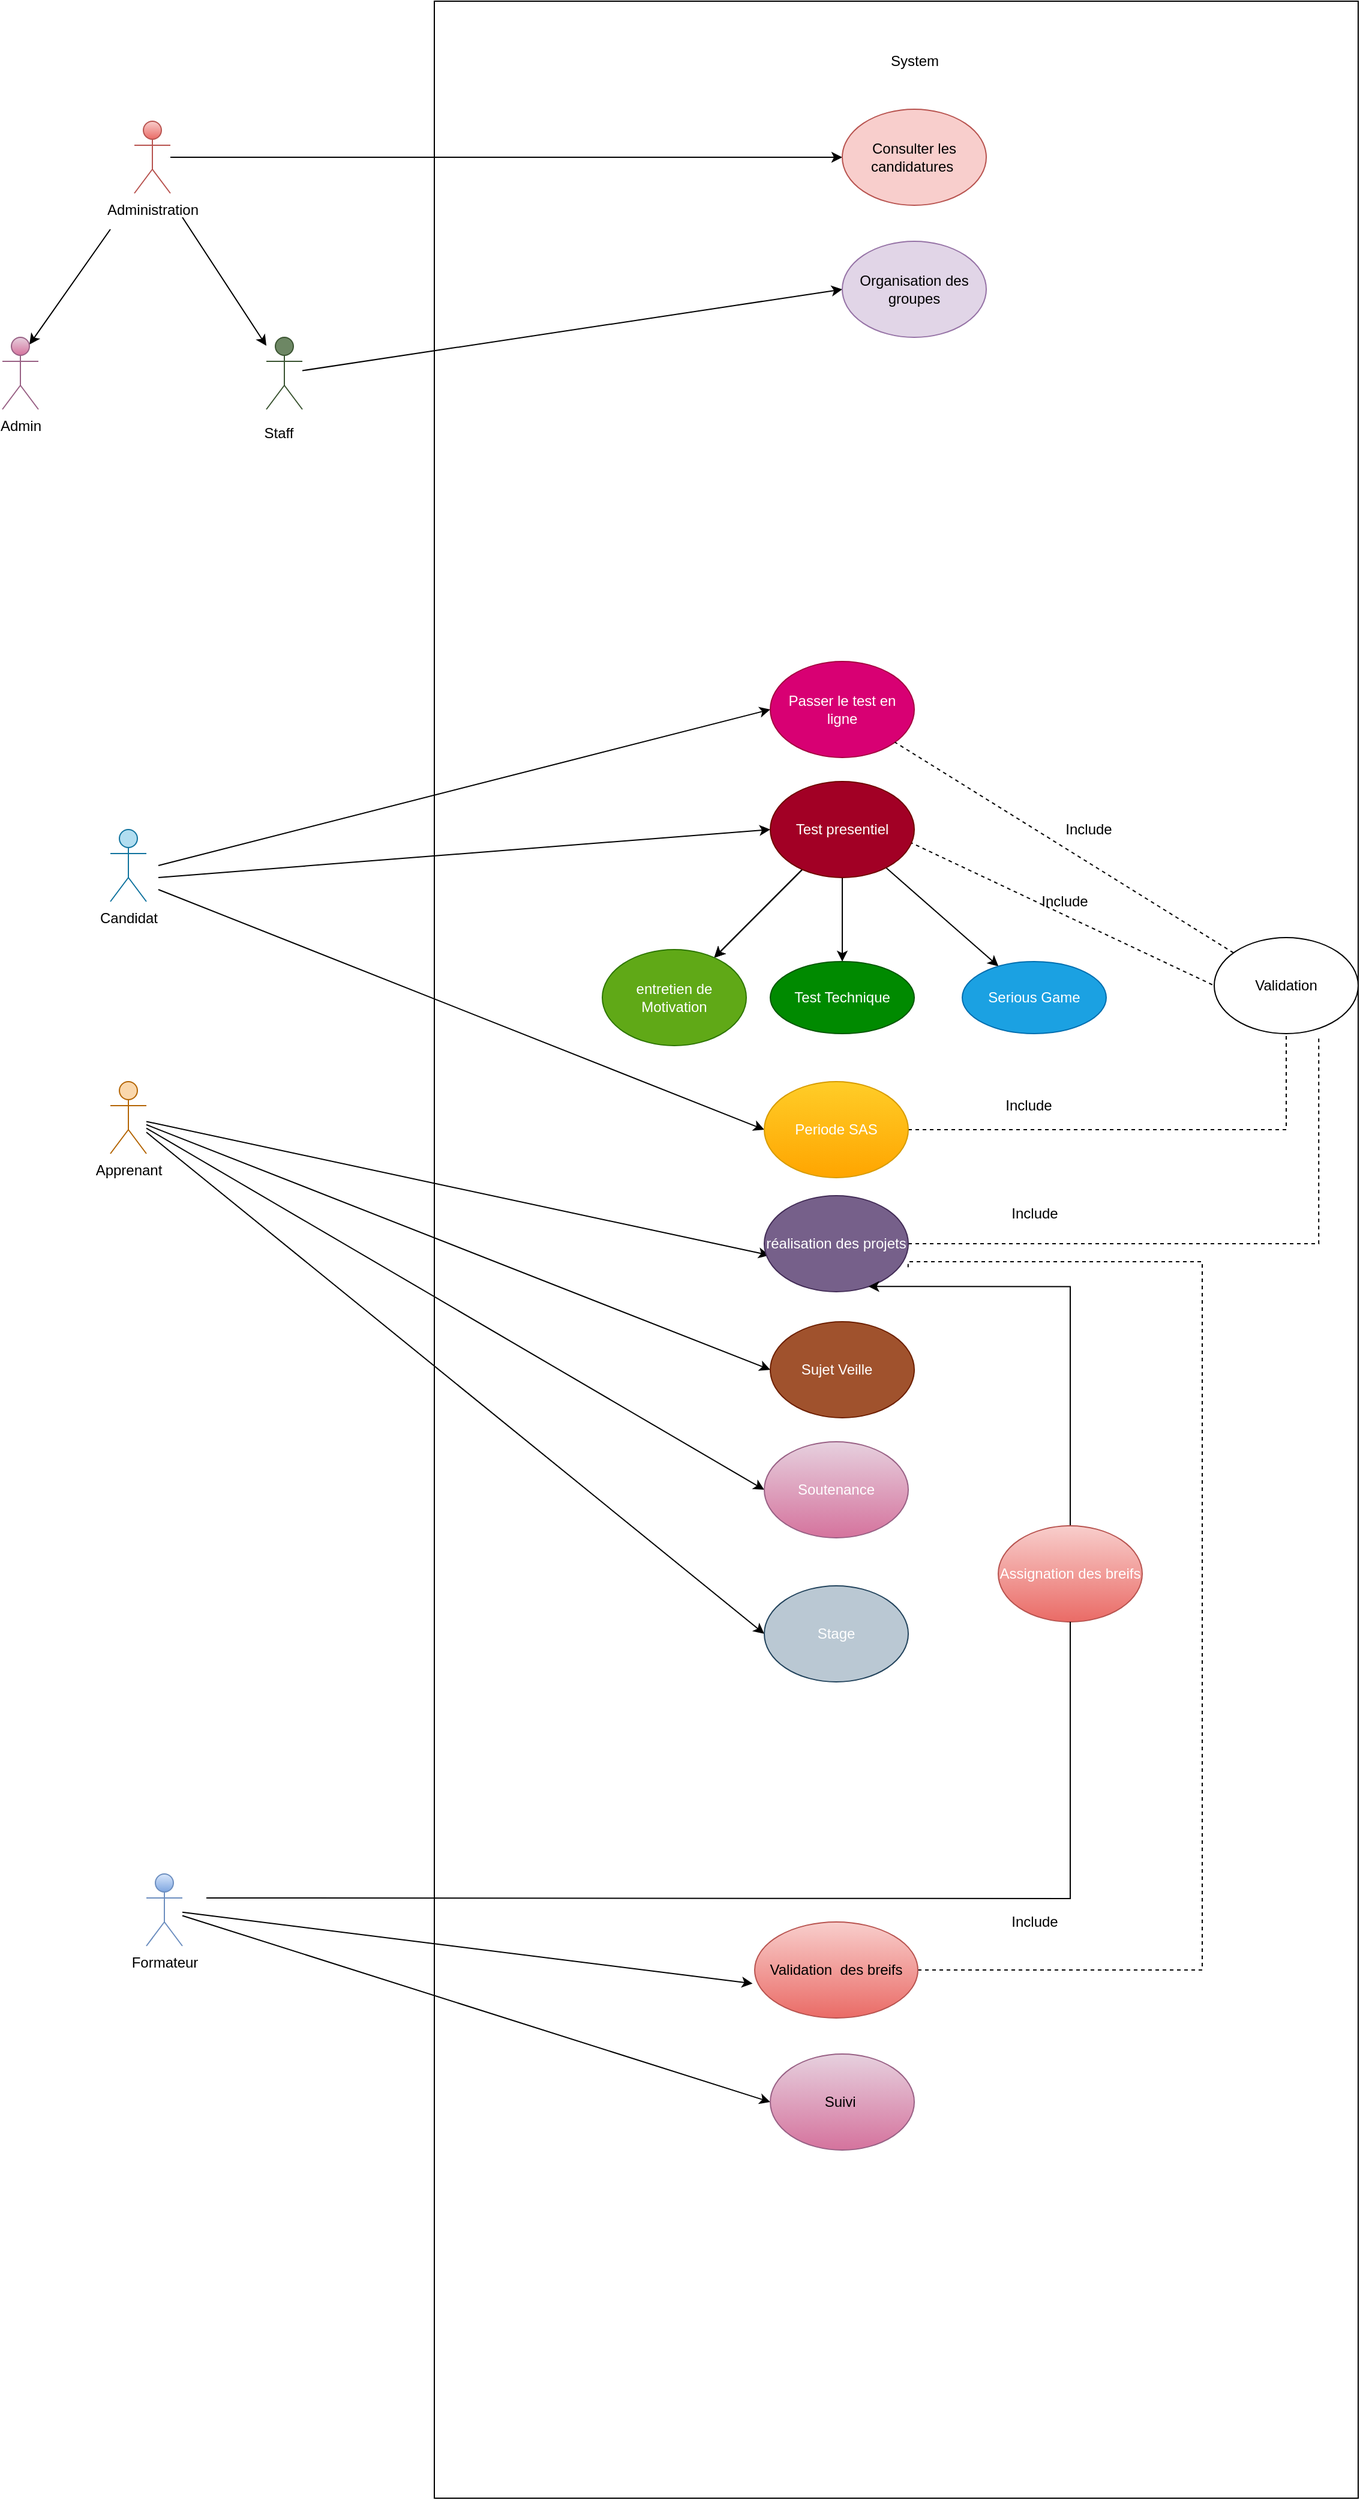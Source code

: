 <mxfile version="15.8.4" type="device"><diagram id="Iosbdjs1MOIzOmAHS2Sj" name="Page-1"><mxGraphModel dx="1865" dy="1818" grid="1" gridSize="10" guides="1" tooltips="1" connect="1" arrows="1" fold="1" page="1" pageScale="1" pageWidth="827" pageHeight="1169" math="0" shadow="0"><root><mxCell id="0"/><mxCell id="1" parent="0"/><mxCell id="MiK0mODmHnn7Fnc0JwD4-4" style="rounded=0;orthogonalLoop=1;jettySize=auto;html=1;entryX=0;entryY=0.5;entryDx=0;entryDy=0;" parent="1" target="MiK0mODmHnn7Fnc0JwD4-3" edge="1"><mxGeometry relative="1" as="geometry"><mxPoint x="-200" y="310" as="sourcePoint"/></mxGeometry></mxCell><mxCell id="MiK0mODmHnn7Fnc0JwD4-18" style="edgeStyle=none;rounded=0;orthogonalLoop=1;jettySize=auto;html=1;entryX=0;entryY=0.5;entryDx=0;entryDy=0;" parent="1" target="MiK0mODmHnn7Fnc0JwD4-6" edge="1"><mxGeometry relative="1" as="geometry"><mxPoint x="-200" y="320" as="sourcePoint"/></mxGeometry></mxCell><mxCell id="MiK0mODmHnn7Fnc0JwD4-20" style="edgeStyle=none;rounded=0;orthogonalLoop=1;jettySize=auto;html=1;entryX=0;entryY=0.5;entryDx=0;entryDy=0;" parent="1" target="MiK0mODmHnn7Fnc0JwD4-19" edge="1"><mxGeometry relative="1" as="geometry"><mxPoint x="-200" y="330" as="sourcePoint"/></mxGeometry></mxCell><mxCell id="MiK0mODmHnn7Fnc0JwD4-25" style="rounded=0;orthogonalLoop=1;jettySize=auto;html=1;entryX=0.035;entryY=0.62;entryDx=0;entryDy=0;entryPerimeter=0;endArrow=classic;endFill=1;" parent="1" source="MiK0mODmHnn7Fnc0JwD4-1" target="MiK0mODmHnn7Fnc0JwD4-24" edge="1"><mxGeometry relative="1" as="geometry"/></mxCell><mxCell id="MiK0mODmHnn7Fnc0JwD4-30" style="edgeStyle=none;rounded=0;orthogonalLoop=1;jettySize=auto;html=1;entryX=0;entryY=0.5;entryDx=0;entryDy=0;endArrow=classic;endFill=1;" parent="1" source="MiK0mODmHnn7Fnc0JwD4-1" target="MiK0mODmHnn7Fnc0JwD4-28" edge="1"><mxGeometry relative="1" as="geometry"/></mxCell><mxCell id="MiK0mODmHnn7Fnc0JwD4-32" style="edgeStyle=none;rounded=0;orthogonalLoop=1;jettySize=auto;html=1;entryX=0;entryY=0.5;entryDx=0;entryDy=0;endArrow=classic;endFill=1;" parent="1" source="MiK0mODmHnn7Fnc0JwD4-1" target="MiK0mODmHnn7Fnc0JwD4-31" edge="1"><mxGeometry relative="1" as="geometry"/></mxCell><mxCell id="MiK0mODmHnn7Fnc0JwD4-34" style="edgeStyle=none;rounded=0;orthogonalLoop=1;jettySize=auto;html=1;entryX=0;entryY=0.5;entryDx=0;entryDy=0;endArrow=classic;endFill=1;" parent="1" source="MiK0mODmHnn7Fnc0JwD4-1" target="MiK0mODmHnn7Fnc0JwD4-33" edge="1"><mxGeometry relative="1" as="geometry"/></mxCell><mxCell id="MiK0mODmHnn7Fnc0JwD4-1" value="Apprenant" style="shape=umlActor;verticalLabelPosition=bottom;verticalAlign=top;html=1;outlineConnect=0;fillColor=#fad7ac;strokeColor=#b46504;" parent="1" vertex="1"><mxGeometry x="-240" y="490" width="30" height="60" as="geometry"/></mxCell><mxCell id="MiK0mODmHnn7Fnc0JwD4-2" value="" style="rounded=0;whiteSpace=wrap;html=1;fillColor=none;" parent="1" vertex="1"><mxGeometry x="30" y="-410" width="770" height="2080" as="geometry"/></mxCell><mxCell id="MiK0mODmHnn7Fnc0JwD4-3" value="Passer le test en ligne" style="ellipse;whiteSpace=wrap;html=1;fillColor=#d80073;fontColor=#ffffff;strokeColor=#A50040;" parent="1" vertex="1"><mxGeometry x="310" y="140" width="120" height="80" as="geometry"/></mxCell><mxCell id="MiK0mODmHnn7Fnc0JwD4-5" value="System" style="text;html=1;resizable=0;autosize=1;align=center;verticalAlign=middle;points=[];fillColor=none;strokeColor=none;rounded=0;" parent="1" vertex="1"><mxGeometry x="400" y="-370" width="60" height="20" as="geometry"/></mxCell><mxCell id="MiK0mODmHnn7Fnc0JwD4-8" value="" style="edgeStyle=none;rounded=0;orthogonalLoop=1;jettySize=auto;html=1;" parent="1" source="MiK0mODmHnn7Fnc0JwD4-6" target="MiK0mODmHnn7Fnc0JwD4-7" edge="1"><mxGeometry relative="1" as="geometry"/></mxCell><mxCell id="MiK0mODmHnn7Fnc0JwD4-9" value="" style="edgeStyle=none;rounded=0;orthogonalLoop=1;jettySize=auto;html=1;" parent="1" source="MiK0mODmHnn7Fnc0JwD4-6" target="MiK0mODmHnn7Fnc0JwD4-7" edge="1"><mxGeometry relative="1" as="geometry"/></mxCell><mxCell id="MiK0mODmHnn7Fnc0JwD4-12" value="" style="edgeStyle=none;rounded=0;orthogonalLoop=1;jettySize=auto;html=1;" parent="1" source="MiK0mODmHnn7Fnc0JwD4-6" target="MiK0mODmHnn7Fnc0JwD4-7" edge="1"><mxGeometry relative="1" as="geometry"/></mxCell><mxCell id="MiK0mODmHnn7Fnc0JwD4-14" value="" style="edgeStyle=none;rounded=0;orthogonalLoop=1;jettySize=auto;html=1;" parent="1" source="MiK0mODmHnn7Fnc0JwD4-6" target="MiK0mODmHnn7Fnc0JwD4-13" edge="1"><mxGeometry relative="1" as="geometry"/></mxCell><mxCell id="MiK0mODmHnn7Fnc0JwD4-16" value="" style="edgeStyle=none;rounded=0;orthogonalLoop=1;jettySize=auto;html=1;" parent="1" source="MiK0mODmHnn7Fnc0JwD4-6" target="MiK0mODmHnn7Fnc0JwD4-15" edge="1"><mxGeometry relative="1" as="geometry"/></mxCell><mxCell id="MiK0mODmHnn7Fnc0JwD4-22" style="rounded=0;orthogonalLoop=1;jettySize=auto;html=1;entryX=0;entryY=0.5;entryDx=0;entryDy=0;dashed=1;endArrow=none;endFill=0;startArrow=none;exitX=0.967;exitY=0.63;exitDx=0;exitDy=0;exitPerimeter=0;" parent="1" source="MiK0mODmHnn7Fnc0JwD4-6" target="MiK0mODmHnn7Fnc0JwD4-26" edge="1"><mxGeometry relative="1" as="geometry"/></mxCell><mxCell id="MiK0mODmHnn7Fnc0JwD4-6" value="Test presentiel" style="ellipse;whiteSpace=wrap;html=1;fillColor=#a20025;fontColor=#ffffff;strokeColor=#6F0000;" parent="1" vertex="1"><mxGeometry x="310" y="240" width="120" height="80" as="geometry"/></mxCell><mxCell id="MiK0mODmHnn7Fnc0JwD4-7" value="entretien de Motivation" style="ellipse;whiteSpace=wrap;html=1;fillColor=#60a917;fontColor=#ffffff;strokeColor=#2D7600;" parent="1" vertex="1"><mxGeometry x="170" y="380" width="120" height="80" as="geometry"/></mxCell><mxCell id="MiK0mODmHnn7Fnc0JwD4-13" value="Serious Game" style="ellipse;whiteSpace=wrap;html=1;fillColor=#1ba1e2;fontColor=#ffffff;strokeColor=#006EAF;" parent="1" vertex="1"><mxGeometry x="470" y="390" width="120" height="60" as="geometry"/></mxCell><mxCell id="MiK0mODmHnn7Fnc0JwD4-15" value="&lt;span&gt;Test Technique&lt;/span&gt;" style="ellipse;whiteSpace=wrap;html=1;fillColor=#008a00;fontColor=#ffffff;strokeColor=#005700;" parent="1" vertex="1"><mxGeometry x="310" y="390" width="120" height="60" as="geometry"/></mxCell><mxCell id="MiK0mODmHnn7Fnc0JwD4-54" style="rounded=0;orthogonalLoop=1;jettySize=auto;html=1;entryX=0.5;entryY=1;entryDx=0;entryDy=0;endArrow=none;endFill=0;edgeStyle=orthogonalEdgeStyle;dashed=1;" parent="1" source="MiK0mODmHnn7Fnc0JwD4-19" target="MiK0mODmHnn7Fnc0JwD4-26" edge="1"><mxGeometry relative="1" as="geometry"/></mxCell><mxCell id="MiK0mODmHnn7Fnc0JwD4-19" value="&lt;font color=&quot;#ffffff&quot;&gt;Periode SAS&lt;/font&gt;" style="ellipse;whiteSpace=wrap;html=1;fillColor=#ffcd28;strokeColor=#d79b00;gradientColor=#ffa500;" parent="1" vertex="1"><mxGeometry x="305" y="490" width="120" height="80" as="geometry"/></mxCell><mxCell id="MiK0mODmHnn7Fnc0JwD4-59" style="edgeStyle=orthogonalEdgeStyle;rounded=0;orthogonalLoop=1;jettySize=auto;html=1;entryX=0.726;entryY=1.041;entryDx=0;entryDy=0;entryPerimeter=0;dashed=1;endArrow=none;endFill=0;" parent="1" source="MiK0mODmHnn7Fnc0JwD4-24" target="MiK0mODmHnn7Fnc0JwD4-26" edge="1"><mxGeometry relative="1" as="geometry"/></mxCell><mxCell id="MiK0mODmHnn7Fnc0JwD4-24" value="réalisation des projets" style="ellipse;whiteSpace=wrap;html=1;fillColor=#76608a;fontColor=#ffffff;strokeColor=#432D57;" parent="1" vertex="1"><mxGeometry x="305" y="585" width="120" height="80" as="geometry"/></mxCell><mxCell id="MiK0mODmHnn7Fnc0JwD4-27" style="edgeStyle=none;rounded=0;orthogonalLoop=1;jettySize=auto;html=1;endArrow=none;endFill=0;dashed=1;" parent="1" source="MiK0mODmHnn7Fnc0JwD4-26" target="MiK0mODmHnn7Fnc0JwD4-3" edge="1"><mxGeometry relative="1" as="geometry"/></mxCell><mxCell id="MiK0mODmHnn7Fnc0JwD4-26" value="Validation" style="ellipse;whiteSpace=wrap;html=1;fillColor=none;gradientColor=none;" parent="1" vertex="1"><mxGeometry x="680" y="370" width="120" height="80" as="geometry"/></mxCell><mxCell id="MiK0mODmHnn7Fnc0JwD4-28" value="" style="ellipse;whiteSpace=wrap;html=1;fillColor=#a0522d;fontColor=#ffffff;strokeColor=#6D1F00;" parent="1" vertex="1"><mxGeometry x="310" y="690" width="120" height="80" as="geometry"/></mxCell><mxCell id="MiK0mODmHnn7Fnc0JwD4-29" value="&lt;font color=&quot;#ffffff&quot;&gt;Sujet Veille&lt;/font&gt;" style="text;html=1;resizable=0;autosize=1;align=center;verticalAlign=middle;points=[];rounded=0;" parent="1" vertex="1"><mxGeometry x="330" y="720" width="70" height="20" as="geometry"/></mxCell><mxCell id="MiK0mODmHnn7Fnc0JwD4-31" value="&lt;font color=&quot;#ffffff&quot;&gt;Soutenance&lt;/font&gt;" style="ellipse;whiteSpace=wrap;html=1;fillColor=#e6d0de;strokeColor=#996185;gradientColor=#d5739d;" parent="1" vertex="1"><mxGeometry x="305" y="790" width="120" height="80" as="geometry"/></mxCell><mxCell id="MiK0mODmHnn7Fnc0JwD4-33" value="&lt;font color=&quot;#ffffff&quot;&gt;Stage&lt;/font&gt;" style="ellipse;whiteSpace=wrap;html=1;fillColor=#bac8d3;strokeColor=#23445d;" parent="1" vertex="1"><mxGeometry x="305" y="910" width="120" height="80" as="geometry"/></mxCell><mxCell id="MiK0mODmHnn7Fnc0JwD4-47" style="edgeStyle=none;rounded=0;orthogonalLoop=1;jettySize=auto;html=1;entryX=-0.013;entryY=0.641;entryDx=0;entryDy=0;entryPerimeter=0;endArrow=classic;endFill=1;" parent="1" source="MiK0mODmHnn7Fnc0JwD4-37" target="MiK0mODmHnn7Fnc0JwD4-40" edge="1"><mxGeometry relative="1" as="geometry"/></mxCell><mxCell id="MiK0mODmHnn7Fnc0JwD4-49" style="edgeStyle=none;rounded=0;orthogonalLoop=1;jettySize=auto;html=1;entryX=0;entryY=0.5;entryDx=0;entryDy=0;endArrow=classic;endFill=1;" parent="1" source="MiK0mODmHnn7Fnc0JwD4-37" target="MiK0mODmHnn7Fnc0JwD4-48" edge="1"><mxGeometry relative="1" as="geometry"/></mxCell><mxCell id="MiK0mODmHnn7Fnc0JwD4-63" style="edgeStyle=orthogonalEdgeStyle;rounded=0;orthogonalLoop=1;jettySize=auto;html=1;entryX=0.723;entryY=0.946;entryDx=0;entryDy=0;entryPerimeter=0;endArrow=classic;endFill=1;startArrow=none;" parent="1" source="MiK0mODmHnn7Fnc0JwD4-64" target="MiK0mODmHnn7Fnc0JwD4-24" edge="1"><mxGeometry relative="1" as="geometry"><mxPoint x="-160" y="1170" as="sourcePoint"/><Array as="points"><mxPoint x="560" y="661"/></Array></mxGeometry></mxCell><mxCell id="MiK0mODmHnn7Fnc0JwD4-37" value="Formateur" style="shape=umlActor;verticalLabelPosition=bottom;verticalAlign=top;html=1;outlineConnect=0;fillColor=#dae8fc;gradientColor=#7ea6e0;strokeColor=#6c8ebf;" parent="1" vertex="1"><mxGeometry x="-210" y="1150" width="30" height="60" as="geometry"/></mxCell><mxCell id="MiK0mODmHnn7Fnc0JwD4-61" style="edgeStyle=orthogonalEdgeStyle;rounded=0;orthogonalLoop=1;jettySize=auto;html=1;entryX=0.999;entryY=0.746;entryDx=0;entryDy=0;entryPerimeter=0;dashed=1;endArrow=none;endFill=0;exitX=1;exitY=0.5;exitDx=0;exitDy=0;" parent="1" source="MiK0mODmHnn7Fnc0JwD4-40" target="MiK0mODmHnn7Fnc0JwD4-24" edge="1"><mxGeometry relative="1" as="geometry"><Array as="points"><mxPoint x="670" y="1230"/><mxPoint x="670" y="640"/><mxPoint x="425" y="640"/></Array></mxGeometry></mxCell><mxCell id="MiK0mODmHnn7Fnc0JwD4-40" value="Validation&amp;nbsp; des breifs" style="ellipse;whiteSpace=wrap;html=1;fillColor=#f8cecc;gradientColor=#ea6b66;strokeColor=#b85450;" parent="1" vertex="1"><mxGeometry x="297" y="1190" width="136" height="80" as="geometry"/></mxCell><mxCell id="MiK0mODmHnn7Fnc0JwD4-41" value="Candidat" style="shape=umlActor;verticalLabelPosition=bottom;verticalAlign=top;html=1;outlineConnect=0;fillColor=#b1ddf0;strokeColor=#10739e;" parent="1" vertex="1"><mxGeometry x="-240" y="280" width="30" height="60" as="geometry"/></mxCell><mxCell id="MiK0mODmHnn7Fnc0JwD4-48" value="Suivi&amp;nbsp;" style="ellipse;whiteSpace=wrap;html=1;fillColor=#e6d0de;gradientColor=#d5739d;strokeColor=#996185;" parent="1" vertex="1"><mxGeometry x="310" y="1300" width="120" height="80" as="geometry"/></mxCell><mxCell id="MiK0mODmHnn7Fnc0JwD4-66" style="rounded=0;orthogonalLoop=1;jettySize=auto;html=1;entryX=0.75;entryY=0.1;entryDx=0;entryDy=0;entryPerimeter=0;endArrow=classic;endFill=1;" parent="1" target="MiK0mODmHnn7Fnc0JwD4-52" edge="1"><mxGeometry relative="1" as="geometry"><mxPoint x="-240" y="-220" as="sourcePoint"/></mxGeometry></mxCell><mxCell id="MiK0mODmHnn7Fnc0JwD4-69" style="edgeStyle=none;rounded=0;orthogonalLoop=1;jettySize=auto;html=1;endArrow=classic;endFill=1;" parent="1" target="MiK0mODmHnn7Fnc0JwD4-68" edge="1"><mxGeometry relative="1" as="geometry"><mxPoint x="-180" y="-230" as="sourcePoint"/></mxGeometry></mxCell><mxCell id="MiK0mODmHnn7Fnc0JwD4-73" style="edgeStyle=none;rounded=0;orthogonalLoop=1;jettySize=auto;html=1;endArrow=classic;endFill=1;" parent="1" source="MiK0mODmHnn7Fnc0JwD4-50" target="MiK0mODmHnn7Fnc0JwD4-72" edge="1"><mxGeometry relative="1" as="geometry"/></mxCell><mxCell id="MiK0mODmHnn7Fnc0JwD4-50" value="Administration" style="shape=umlActor;verticalLabelPosition=bottom;verticalAlign=top;html=1;outlineConnect=0;fillColor=#f8cecc;strokeColor=#b85450;gradientColor=#ea6b66;" parent="1" vertex="1"><mxGeometry x="-220" y="-310" width="30" height="60" as="geometry"/></mxCell><mxCell id="MiK0mODmHnn7Fnc0JwD4-52" value="Admin" style="shape=umlActor;verticalLabelPosition=bottom;verticalAlign=top;html=1;outlineConnect=0;fillColor=#e6d0de;strokeColor=#996185;gradientColor=#d5739d;" parent="1" vertex="1"><mxGeometry x="-330" y="-130" width="30" height="60" as="geometry"/></mxCell><mxCell id="MiK0mODmHnn7Fnc0JwD4-23" value="Include" style="text;html=1;resizable=0;autosize=1;align=center;verticalAlign=middle;points=[];fillColor=none;strokeColor=none;rounded=0;" parent="1" vertex="1"><mxGeometry x="530" y="330" width="50" height="20" as="geometry"/></mxCell><mxCell id="MiK0mODmHnn7Fnc0JwD4-55" value="Include" style="text;html=1;resizable=0;autosize=1;align=center;verticalAlign=middle;points=[];fillColor=none;strokeColor=none;rounded=0;" parent="1" vertex="1"><mxGeometry x="550" y="270" width="50" height="20" as="geometry"/></mxCell><mxCell id="MiK0mODmHnn7Fnc0JwD4-56" value="Include" style="text;html=1;resizable=0;autosize=1;align=center;verticalAlign=middle;points=[];fillColor=none;strokeColor=none;rounded=0;" parent="1" vertex="1"><mxGeometry x="500" y="500" width="50" height="20" as="geometry"/></mxCell><mxCell id="MiK0mODmHnn7Fnc0JwD4-60" value="Include" style="text;html=1;resizable=0;autosize=1;align=center;verticalAlign=middle;points=[];fillColor=none;strokeColor=none;rounded=0;" parent="1" vertex="1"><mxGeometry x="505" y="590" width="50" height="20" as="geometry"/></mxCell><mxCell id="MiK0mODmHnn7Fnc0JwD4-62" value="Include" style="text;html=1;resizable=0;autosize=1;align=center;verticalAlign=middle;points=[];fillColor=none;strokeColor=none;rounded=0;" parent="1" vertex="1"><mxGeometry x="505" y="1180" width="50" height="20" as="geometry"/></mxCell><mxCell id="MiK0mODmHnn7Fnc0JwD4-64" value="&lt;font color=&quot;#ffffff&quot;&gt;Assignation des breifs&lt;/font&gt;" style="ellipse;whiteSpace=wrap;html=1;fillColor=#f8cecc;strokeColor=#b85450;gradientColor=#ea6b66;" parent="1" vertex="1"><mxGeometry x="500" y="860" width="120" height="80" as="geometry"/></mxCell><mxCell id="MiK0mODmHnn7Fnc0JwD4-65" value="" style="edgeStyle=orthogonalEdgeStyle;rounded=0;orthogonalLoop=1;jettySize=auto;html=1;endArrow=none;endFill=1;" parent="1" target="MiK0mODmHnn7Fnc0JwD4-64" edge="1"><mxGeometry relative="1" as="geometry"><mxPoint x="-160" y="1170" as="sourcePoint"/><mxPoint x="560" y="960" as="targetPoint"/><Array as="points"/></mxGeometry></mxCell><mxCell id="MiK0mODmHnn7Fnc0JwD4-75" style="edgeStyle=none;rounded=0;orthogonalLoop=1;jettySize=auto;html=1;entryX=0;entryY=0.5;entryDx=0;entryDy=0;endArrow=classic;endFill=1;" parent="1" source="MiK0mODmHnn7Fnc0JwD4-68" target="MiK0mODmHnn7Fnc0JwD4-74" edge="1"><mxGeometry relative="1" as="geometry"/></mxCell><mxCell id="MiK0mODmHnn7Fnc0JwD4-68" value="Staff" style="shape=umlActor;verticalLabelPosition=bottom;verticalAlign=top;html=1;outlineConnect=0;fillColor=#6d8764;fontColor=#ffffff;strokeColor=#3A5431;" parent="1" vertex="1"><mxGeometry x="-110" y="-130" width="30" height="60" as="geometry"/></mxCell><mxCell id="MiK0mODmHnn7Fnc0JwD4-72" value="Consulter les candidatures&amp;nbsp;" style="ellipse;whiteSpace=wrap;html=1;fillColor=#f8cecc;strokeColor=#b85450;" parent="1" vertex="1"><mxGeometry x="370" y="-320" width="120" height="80" as="geometry"/></mxCell><mxCell id="MiK0mODmHnn7Fnc0JwD4-74" value="Organisation des groupes" style="ellipse;whiteSpace=wrap;html=1;fillColor=#e1d5e7;strokeColor=#9673a6;" parent="1" vertex="1"><mxGeometry x="370" y="-210" width="120" height="80" as="geometry"/></mxCell><mxCell id="vvAIHorMv0u6Nqh4TqKV-1" value="&lt;font color=&quot;#000000&quot;&gt;Staff&lt;/font&gt;" style="text;html=1;align=center;verticalAlign=middle;resizable=0;points=[];autosize=1;strokeColor=none;fillColor=none;fontColor=#FFFFFF;" vertex="1" parent="1"><mxGeometry x="-120" y="-60" width="40" height="20" as="geometry"/></mxCell></root></mxGraphModel></diagram></mxfile>